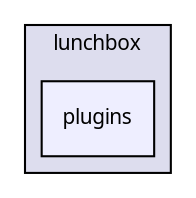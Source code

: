 digraph "plugins" {
  compound=true
  node [ fontsize="10", fontname="Sans"];
  edge [ labelfontsize="10", labelfontname="Sans"];
  subgraph clusterdir_3067915c0f44e3b8817e242888dcc316 {
    graph [ bgcolor="#ddddee", pencolor="black", label="lunchbox" fontname="Sans", fontsize="10", URL="dir_3067915c0f44e3b8817e242888dcc316.html"]
  dir_61891ae28a8c59de666f715f34075588 [shape=box, label="plugins", style="filled", fillcolor="#eeeeff", pencolor="black", URL="dir_61891ae28a8c59de666f715f34075588.html"];
  }
}
